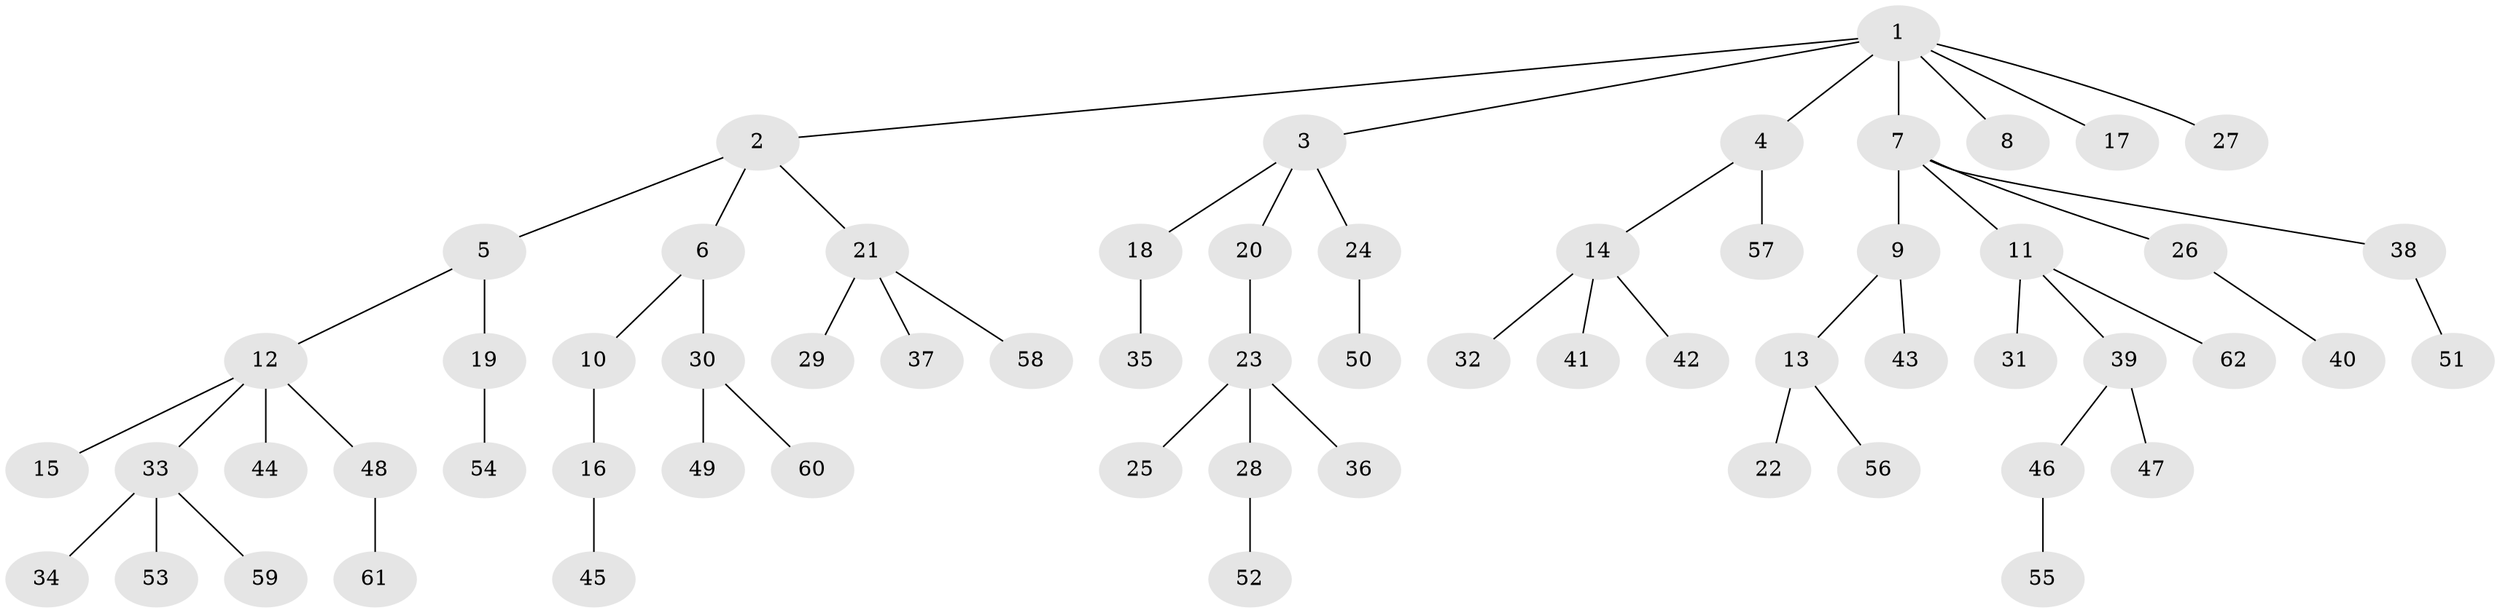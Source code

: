 // coarse degree distribution, {6: 0.047619047619047616, 5: 0.07142857142857142, 4: 0.047619047619047616, 2: 0.09523809523809523, 3: 0.09523809523809523, 1: 0.6428571428571429}
// Generated by graph-tools (version 1.1) at 2025/52/02/27/25 19:52:10]
// undirected, 62 vertices, 61 edges
graph export_dot {
graph [start="1"]
  node [color=gray90,style=filled];
  1;
  2;
  3;
  4;
  5;
  6;
  7;
  8;
  9;
  10;
  11;
  12;
  13;
  14;
  15;
  16;
  17;
  18;
  19;
  20;
  21;
  22;
  23;
  24;
  25;
  26;
  27;
  28;
  29;
  30;
  31;
  32;
  33;
  34;
  35;
  36;
  37;
  38;
  39;
  40;
  41;
  42;
  43;
  44;
  45;
  46;
  47;
  48;
  49;
  50;
  51;
  52;
  53;
  54;
  55;
  56;
  57;
  58;
  59;
  60;
  61;
  62;
  1 -- 2;
  1 -- 3;
  1 -- 4;
  1 -- 7;
  1 -- 8;
  1 -- 17;
  1 -- 27;
  2 -- 5;
  2 -- 6;
  2 -- 21;
  3 -- 18;
  3 -- 20;
  3 -- 24;
  4 -- 14;
  4 -- 57;
  5 -- 12;
  5 -- 19;
  6 -- 10;
  6 -- 30;
  7 -- 9;
  7 -- 11;
  7 -- 26;
  7 -- 38;
  9 -- 13;
  9 -- 43;
  10 -- 16;
  11 -- 31;
  11 -- 39;
  11 -- 62;
  12 -- 15;
  12 -- 33;
  12 -- 44;
  12 -- 48;
  13 -- 22;
  13 -- 56;
  14 -- 32;
  14 -- 41;
  14 -- 42;
  16 -- 45;
  18 -- 35;
  19 -- 54;
  20 -- 23;
  21 -- 29;
  21 -- 37;
  21 -- 58;
  23 -- 25;
  23 -- 28;
  23 -- 36;
  24 -- 50;
  26 -- 40;
  28 -- 52;
  30 -- 49;
  30 -- 60;
  33 -- 34;
  33 -- 53;
  33 -- 59;
  38 -- 51;
  39 -- 46;
  39 -- 47;
  46 -- 55;
  48 -- 61;
}
